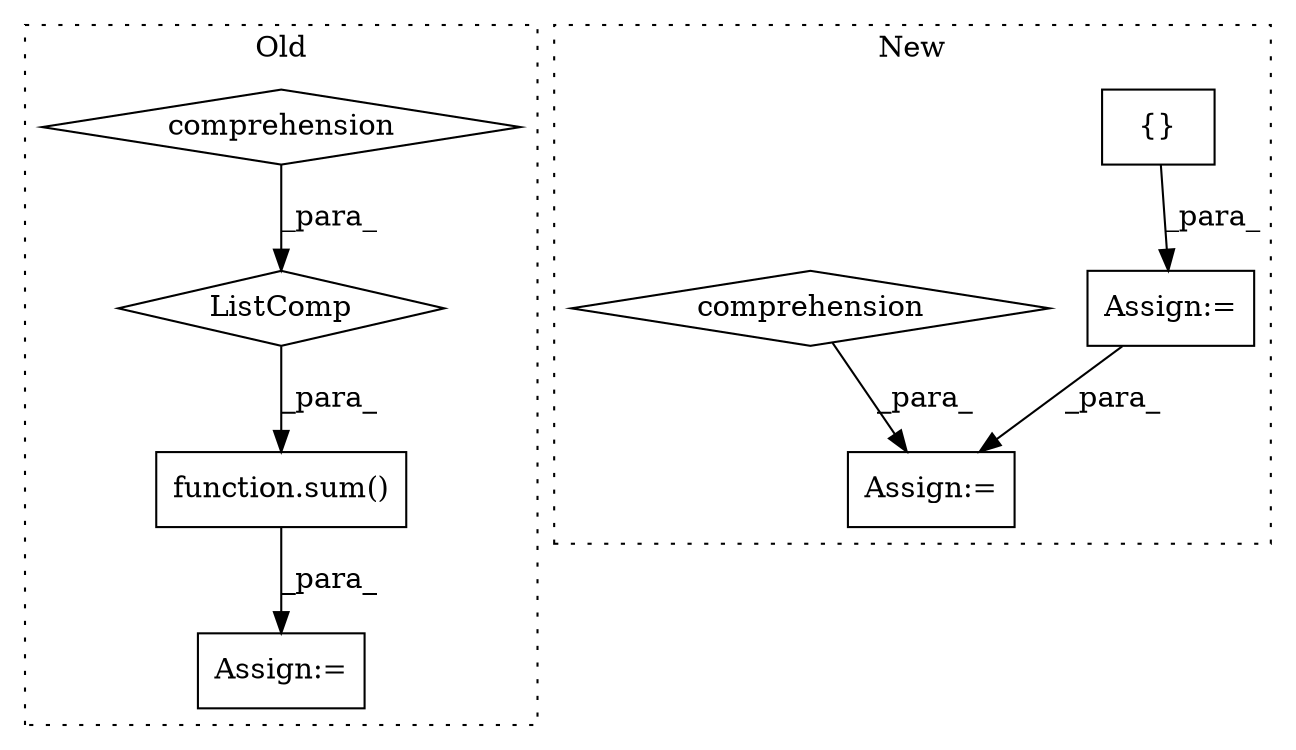 digraph G {
subgraph cluster0 {
1 [label="function.sum()" a="75" s="1662,1687" l="4,1" shape="box"];
3 [label="Assign:=" a="68" s="1997" l="4" shape="box"];
4 [label="comprehension" a="45" s="1675" l="3" shape="diamond"];
5 [label="ListComp" a="106" s="1666" l="21" shape="diamond"];
label = "Old";
style="dotted";
}
subgraph cluster1 {
2 [label="{}" a="59" s="1898,1900" l="1,0" shape="box"];
6 [label="Assign:=" a="68" s="2099" l="3" shape="box"];
7 [label="Assign:=" a="68" s="1874" l="3" shape="box"];
8 [label="comprehension" a="45" s="1617" l="3" shape="diamond"];
label = "New";
style="dotted";
}
1 -> 3 [label="_para_"];
2 -> 7 [label="_para_"];
4 -> 5 [label="_para_"];
5 -> 1 [label="_para_"];
7 -> 6 [label="_para_"];
8 -> 6 [label="_para_"];
}